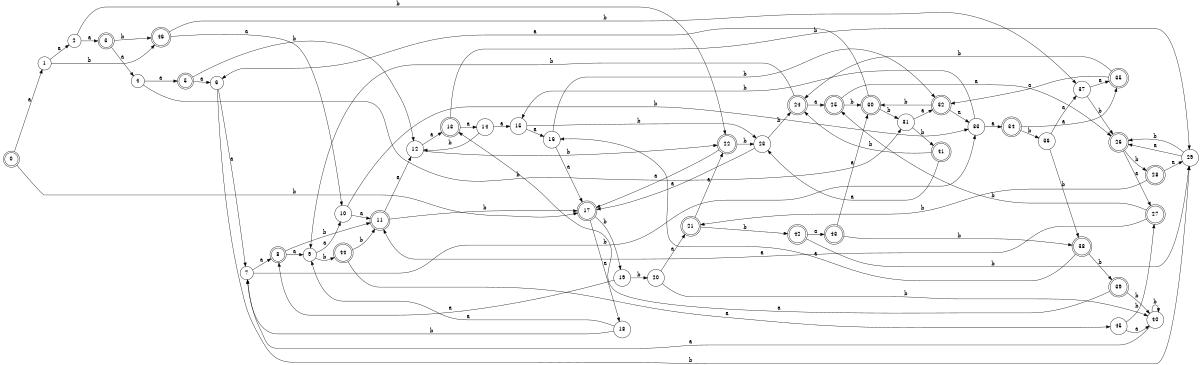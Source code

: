 digraph n38_3 {
__start0 [label="" shape="none"];

rankdir=LR;
size="8,5";

s0 [style="rounded,filled", color="black", fillcolor="white" shape="doublecircle", label="0"];
s1 [style="filled", color="black", fillcolor="white" shape="circle", label="1"];
s2 [style="filled", color="black", fillcolor="white" shape="circle", label="2"];
s3 [style="rounded,filled", color="black", fillcolor="white" shape="doublecircle", label="3"];
s4 [style="filled", color="black", fillcolor="white" shape="circle", label="4"];
s5 [style="rounded,filled", color="black", fillcolor="white" shape="doublecircle", label="5"];
s6 [style="filled", color="black", fillcolor="white" shape="circle", label="6"];
s7 [style="filled", color="black", fillcolor="white" shape="circle", label="7"];
s8 [style="rounded,filled", color="black", fillcolor="white" shape="doublecircle", label="8"];
s9 [style="filled", color="black", fillcolor="white" shape="circle", label="9"];
s10 [style="filled", color="black", fillcolor="white" shape="circle", label="10"];
s11 [style="rounded,filled", color="black", fillcolor="white" shape="doublecircle", label="11"];
s12 [style="filled", color="black", fillcolor="white" shape="circle", label="12"];
s13 [style="rounded,filled", color="black", fillcolor="white" shape="doublecircle", label="13"];
s14 [style="filled", color="black", fillcolor="white" shape="circle", label="14"];
s15 [style="filled", color="black", fillcolor="white" shape="circle", label="15"];
s16 [style="filled", color="black", fillcolor="white" shape="circle", label="16"];
s17 [style="rounded,filled", color="black", fillcolor="white" shape="doublecircle", label="17"];
s18 [style="filled", color="black", fillcolor="white" shape="circle", label="18"];
s19 [style="filled", color="black", fillcolor="white" shape="circle", label="19"];
s20 [style="filled", color="black", fillcolor="white" shape="circle", label="20"];
s21 [style="rounded,filled", color="black", fillcolor="white" shape="doublecircle", label="21"];
s22 [style="rounded,filled", color="black", fillcolor="white" shape="doublecircle", label="22"];
s23 [style="filled", color="black", fillcolor="white" shape="circle", label="23"];
s24 [style="rounded,filled", color="black", fillcolor="white" shape="doublecircle", label="24"];
s25 [style="rounded,filled", color="black", fillcolor="white" shape="doublecircle", label="25"];
s26 [style="rounded,filled", color="black", fillcolor="white" shape="doublecircle", label="26"];
s27 [style="rounded,filled", color="black", fillcolor="white" shape="doublecircle", label="27"];
s28 [style="rounded,filled", color="black", fillcolor="white" shape="doublecircle", label="28"];
s29 [style="filled", color="black", fillcolor="white" shape="circle", label="29"];
s30 [style="rounded,filled", color="black", fillcolor="white" shape="doublecircle", label="30"];
s31 [style="filled", color="black", fillcolor="white" shape="circle", label="31"];
s32 [style="rounded,filled", color="black", fillcolor="white" shape="doublecircle", label="32"];
s33 [style="filled", color="black", fillcolor="white" shape="circle", label="33"];
s34 [style="rounded,filled", color="black", fillcolor="white" shape="doublecircle", label="34"];
s35 [style="rounded,filled", color="black", fillcolor="white" shape="doublecircle", label="35"];
s36 [style="filled", color="black", fillcolor="white" shape="circle", label="36"];
s37 [style="filled", color="black", fillcolor="white" shape="circle", label="37"];
s38 [style="rounded,filled", color="black", fillcolor="white" shape="doublecircle", label="38"];
s39 [style="rounded,filled", color="black", fillcolor="white" shape="doublecircle", label="39"];
s40 [style="filled", color="black", fillcolor="white" shape="circle", label="40"];
s41 [style="rounded,filled", color="black", fillcolor="white" shape="doublecircle", label="41"];
s42 [style="rounded,filled", color="black", fillcolor="white" shape="doublecircle", label="42"];
s43 [style="rounded,filled", color="black", fillcolor="white" shape="doublecircle", label="43"];
s44 [style="rounded,filled", color="black", fillcolor="white" shape="doublecircle", label="44"];
s45 [style="filled", color="black", fillcolor="white" shape="circle", label="45"];
s46 [style="rounded,filled", color="black", fillcolor="white" shape="doublecircle", label="46"];
s0 -> s1 [label="a"];
s0 -> s17 [label="b"];
s1 -> s2 [label="a"];
s1 -> s46 [label="b"];
s2 -> s3 [label="a"];
s2 -> s22 [label="b"];
s3 -> s4 [label="a"];
s3 -> s46 [label="b"];
s4 -> s5 [label="a"];
s4 -> s31 [label="b"];
s5 -> s6 [label="a"];
s5 -> s12 [label="b"];
s6 -> s7 [label="a"];
s6 -> s29 [label="b"];
s7 -> s8 [label="a"];
s7 -> s33 [label="b"];
s8 -> s9 [label="a"];
s8 -> s11 [label="b"];
s9 -> s10 [label="a"];
s9 -> s44 [label="b"];
s10 -> s11 [label="a"];
s10 -> s33 [label="b"];
s11 -> s12 [label="a"];
s11 -> s17 [label="b"];
s12 -> s13 [label="a"];
s12 -> s22 [label="b"];
s13 -> s14 [label="a"];
s13 -> s29 [label="b"];
s14 -> s15 [label="a"];
s14 -> s12 [label="b"];
s15 -> s16 [label="a"];
s15 -> s23 [label="b"];
s16 -> s17 [label="a"];
s16 -> s32 [label="b"];
s17 -> s18 [label="a"];
s17 -> s19 [label="b"];
s18 -> s9 [label="a"];
s18 -> s7 [label="b"];
s19 -> s8 [label="a"];
s19 -> s20 [label="b"];
s20 -> s21 [label="a"];
s20 -> s40 [label="b"];
s21 -> s22 [label="a"];
s21 -> s42 [label="b"];
s22 -> s17 [label="a"];
s22 -> s23 [label="b"];
s23 -> s17 [label="a"];
s23 -> s24 [label="b"];
s24 -> s25 [label="a"];
s24 -> s9 [label="b"];
s25 -> s26 [label="a"];
s25 -> s30 [label="b"];
s26 -> s27 [label="a"];
s26 -> s28 [label="b"];
s27 -> s11 [label="a"];
s27 -> s25 [label="b"];
s28 -> s29 [label="a"];
s28 -> s21 [label="b"];
s29 -> s26 [label="a"];
s29 -> s26 [label="b"];
s30 -> s6 [label="a"];
s30 -> s31 [label="b"];
s31 -> s32 [label="a"];
s31 -> s41 [label="b"];
s32 -> s33 [label="a"];
s32 -> s30 [label="b"];
s33 -> s34 [label="a"];
s33 -> s15 [label="b"];
s34 -> s35 [label="a"];
s34 -> s36 [label="b"];
s35 -> s32 [label="a"];
s35 -> s24 [label="b"];
s36 -> s37 [label="a"];
s36 -> s38 [label="b"];
s37 -> s35 [label="a"];
s37 -> s26 [label="b"];
s38 -> s16 [label="a"];
s38 -> s39 [label="b"];
s39 -> s13 [label="a"];
s39 -> s40 [label="b"];
s40 -> s7 [label="a"];
s40 -> s40 [label="b"];
s41 -> s23 [label="a"];
s41 -> s24 [label="b"];
s42 -> s43 [label="a"];
s42 -> s29 [label="b"];
s43 -> s30 [label="a"];
s43 -> s38 [label="b"];
s44 -> s45 [label="a"];
s44 -> s11 [label="b"];
s45 -> s40 [label="a"];
s45 -> s27 [label="b"];
s46 -> s10 [label="a"];
s46 -> s37 [label="b"];

}